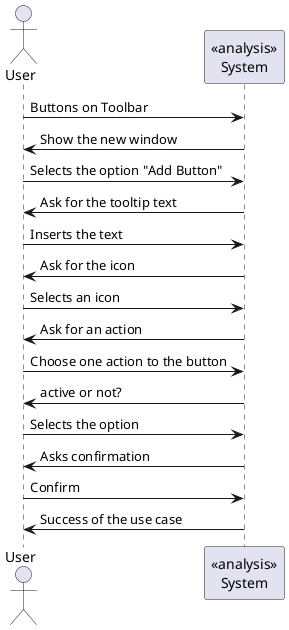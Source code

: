  @startuml doc-files/macros_09_01_ssd_add.png
  actor User
  participant "<<analysis>>\nSystem" as s

	User -> s : Buttons on Toolbar
    s -> User: Show the new window
	User -> s: Selects the option "Add Button"
	s -> User: Ask for the tooltip text
	User -> s: Inserts the text
	s -> User: Ask for the icon
	User -> s: Selects an icon
	s -> User: Ask for an action
	User -> s: Choose one action to the button
	s -> User: active or not?
	User -> s: Selects the option
	s -> User: Asks confirmation
	User -> s: Confirm
	s -> User: Success of the use case
  @enduml
